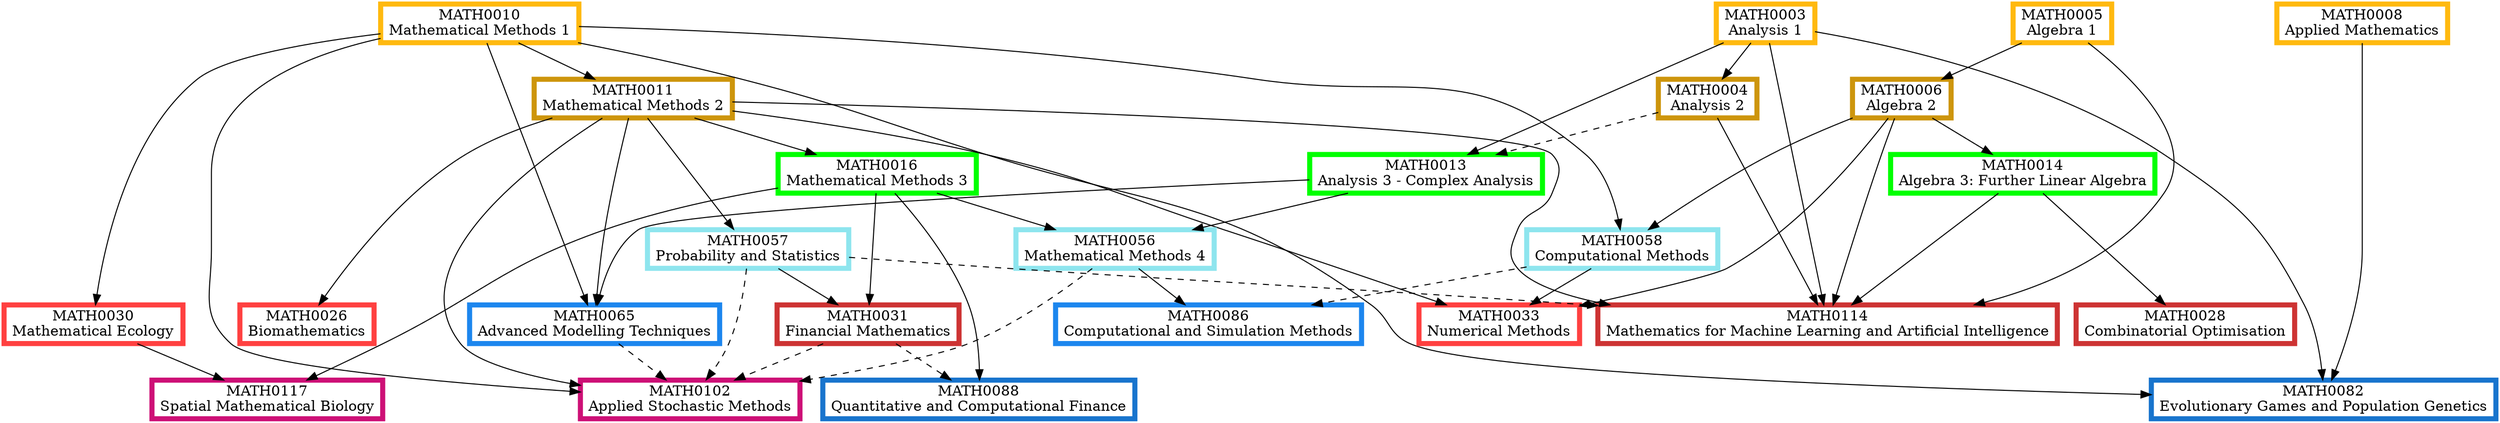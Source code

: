 digraph {
	node [fillcolor=white penwidth=5 shape=box style="filled,bold"]
	subgraph "1.0 1" {
		rank=same
		MATH0010 [label="MATH0010
Mathematical Methods 1" color=darkgoldenrod1 href="https://www.ucl.ac.uk/mathematical-physical-sciences/sites/mathematical_physical_sciences/files/math0010.pdf" tooltip="Year 1, term 1"]
		MATH0008 [label="MATH0008
Applied Mathematics" color=darkgoldenrod1 href="https://www.ucl.ac.uk/mathematical-physical-sciences/sites/mathematical_physical_sciences/files/math0008.pdf" tooltip="Year 1, term 1"]
		MATH0003 [label="MATH0003
Analysis 1" color=darkgoldenrod1 href="https://www.ucl.ac.uk/mathematical-physical-sciences/sites/mathematical_physical_sciences/files/math0003.pdf" tooltip="Year 1, term 1"]
		MATH0005 [label="MATH0005
Algebra 1" color=darkgoldenrod1 href="https://www.ucl.ac.uk/mathematical-physical-sciences/sites/mathematical_physical_sciences/files/math0005.pdf" tooltip="Year 1, term 1"]
	}
	MATH0010 -> MATH0011 [tooltip="required prerequisite"]
	MATH0003 -> MATH0004 [tooltip="required prerequisite"]
	MATH0005 -> MATH0006 [tooltip="required prerequisite"]
	subgraph "1.0 2" {
		rank=same
		MATH0011 [label="MATH0011
Mathematical Methods 2" color=darkgoldenrod3 href="https://www.ucl.ac.uk/mathematical-physical-sciences/sites/mathematical_physical_sciences/files/math0011_2.pdf" tooltip="Year 1, term 2"]
		MATH0004 [label="MATH0004
Analysis 2" color=darkgoldenrod3 href="https://www.ucl.ac.uk/mathematical-physical-sciences/sites/mathematical_physical_sciences/files/math0004.pdf" tooltip="Year 1, term 2"]
		MATH0006 [label="MATH0006
Algebra 2" color=darkgoldenrod3 href="https://www.ucl.ac.uk/mathematical-physical-sciences/sites/mathematical_physical_sciences/files/math0006.pdf" tooltip="Year 1, term 2"]
	}
	MATH0003 -> MATH0013 [tooltip="required prerequisite"]
	MATH0004 -> MATH0013 [style=dashed tooltip="recommended prerequisite"]
	MATH0011 -> MATH0016 [tooltip="required prerequisite"]
	MATH0006 -> MATH0014 [tooltip="required prerequisite"]
	subgraph "2.0 1" {
		rank=same
		MATH0013 [label="MATH0013
Analysis 3 - Complex Analysis" color=green1 href="https://www.ucl.ac.uk/mathematical-physical-sciences/sites/mathematical_physical_sciences/files/math0013.pdf" tooltip="Year 2, term 1"]
		MATH0016 [label="MATH0016
Mathematical Methods 3" color=green1 href="https://www.ucl.ac.uk/mathematical-physical-sciences/sites/mathematical_physical_sciences/files/math0016.pdf" tooltip="Year 2, term 1"]
		MATH0014 [label="MATH0014
Algebra 3: Further Linear Algebra" color=green1 href="https://www.ucl.ac.uk/mathematical-physical-sciences/sites/mathematical_physical_sciences/files/math0014.pdf" tooltip="Year 2, term 1"]
	}
	MATH0013 -> MATH0056 [tooltip="required prerequisite"]
	MATH0016 -> MATH0056 [tooltip="required prerequisite"]
	MATH0011 -> MATH0057 [tooltip="required prerequisite"]
	MATH0010 -> MATH0058 [tooltip="required prerequisite"]
	MATH0006 -> MATH0058 [tooltip="required prerequisite"]
	subgraph "2.5 2" {
		rank=same
		MATH0056 [label="MATH0056
Mathematical Methods 4" color=cadetblue2 href="https://www.ucl.ac.uk/mathematical-physical-sciences/sites/mathematical_physical_sciences/files/math0056.pdf" tooltip="Year 2 or 3, term 2"]
		MATH0057 [label="MATH0057
Probability and Statistics" color=cadetblue2 href="https://www.ucl.ac.uk/mathematical-physical-sciences/sites/mathematical_physical_sciences/files/math0057.pdf" tooltip="Year 2 or 3, term 2"]
		MATH0058 [label="MATH0058
Computational Methods" color=cadetblue2 href="https://www.ucl.ac.uk/mathematical-physical-sciences/sites/mathematical_physical_sciences/files/math0058.pdf" tooltip="Year 2 or 3, term 2"]
	}
	MATH0006 -> MATH0033 [tooltip="required prerequisite"]
	MATH0011 -> MATH0033 [tooltip="required prerequisite"]
	MATH0058 -> MATH0033 [tooltip="required prerequisite"]
	MATH0010 -> MATH0030 [tooltip="required prerequisite"]
	MATH0011 -> MATH0026 [tooltip="required prerequisite"]
	subgraph "3.0 1" {
		rank=same
		MATH0033 [label="MATH0033
Numerical Methods" color=brown1 href="https://www.ucl.ac.uk/mathematical-physical-sciences/sites/mathematical_physical_sciences/files/math0033.pdf" tooltip="Year 3, term 1"]
		MATH0030 [label="MATH0030
Mathematical Ecology" color=brown1 href="https://www.ucl.ac.uk/mathematical-physical-sciences/sites/mathematical_physical_sciences/files/math0030.pdf" tooltip="Year 3, term 1"]
		MATH0026 [label="MATH0026
Biomathematics" color=brown1 href="https://www.ucl.ac.uk/mathematical-physical-sciences/sites/mathematical_physical_sciences/files/math0026.pdf" tooltip="Year 3, term 1"]
	}
	MATH0003 -> MATH0114 [tooltip="required prerequisite"]
	MATH0004 -> MATH0114 [tooltip="required prerequisite"]
	MATH0005 -> MATH0114 [tooltip="required prerequisite"]
	MATH0006 -> MATH0114 [tooltip="required prerequisite"]
	MATH0011 -> MATH0114 [tooltip="required prerequisite"]
	MATH0014 -> MATH0114 [tooltip="required prerequisite"]
	MATH0057 -> MATH0114 [style=dashed tooltip="recommended prerequisite"]
	MATH0014 -> MATH0028 [tooltip="required prerequisite"]
	MATH0016 -> MATH0031 [tooltip="required prerequisite"]
	MATH0057 -> MATH0031 [tooltip="required prerequisite"]
	subgraph "3 2" {
		rank=same
		MATH0114 [label="MATH0114
Mathematics for Machine Learning and Artificial Intelligence" color=brown3 href="https://www.ucl.ac.uk/mathematical-physical-sciences/sites/mathematical_physical_sciences/files/math0114_0.pdf" tooltip="Year 3, term 2"]
		MATH0028 [label="MATH0028
Combinatorial Optimisation" color=brown3 href="https://www.ucl.ac.uk/mathematical-physical-sciences/sites/mathematical_physical_sciences/files/math0028.pdf" tooltip="Year 3, term 2"]
		MATH0031 [label="MATH0031
Financial Mathematics" color=brown3 href="https://www.ucl.ac.uk/mathematical-physical-sciences/sites/mathematical_physical_sciences/files/math0031.pdf" tooltip="Year 3, term 2"]
	}
	MATH0030 -> MATH0117 [tooltip="required prerequisite"]
	MATH0016 -> MATH0117 [tooltip="required prerequisite"]
	MATH0010 -> MATH0102 [tooltip="required prerequisite"]
	MATH0011 -> MATH0102 [tooltip="required prerequisite"]
	MATH0056 -> MATH0102 [style=dashed tooltip="recommended prerequisite"]
	MATH0031 -> MATH0102 [style=dashed tooltip="recommended prerequisite"]
	MATH0065 -> MATH0102 [style=dashed tooltip="recommended prerequisite"]
	MATH0057 -> MATH0102 [style=dashed tooltip="recommended prerequisite"]
	subgraph "3.5 2" {
		rank=same
		MATH0117 [label="MATH0117
Spatial Mathematical Biology" color=deeppink3 href="https://www.ucl.ac.uk/mathematical-physical-sciences/sites/mathematical_physical_sciences/files/math0117.pdf" tooltip="Year 3 or 4, term 2"]
		MATH0102 [label="MATH0102
Applied Stochastic Methods" color=deeppink3 href="https://www.ucl.ac.uk/mathematical-physical-sciences/sites/mathematical_physical_sciences/files/math0102.pdf" tooltip="Year 3 or 4, term 2"]
	}
	MATH0056 -> MATH0086 [tooltip="required prerequisite"]
	MATH0058 -> MATH0086 [style=dashed tooltip="recommended prerequisite"]
	MATH0010 -> MATH0065 [tooltip="required prerequisite"]
	MATH0011 -> MATH0065 [tooltip="required prerequisite"]
	MATH0013 -> MATH0065 [tooltip="required prerequisite"]
	subgraph "4.0 1" {
		rank=same
		MATH0086 [label="MATH0086
Computational and Simulation Methods" color=dodgerblue2 href="https://www.ucl.ac.uk/mathematical-physical-sciences/sites/mathematical_physical_sciences/files/math0086.pdf" tooltip="Year 4, term 1"]
		MATH0065 [label="MATH0065
Advanced Modelling Techniques" color=dodgerblue2 href="https://www.ucl.ac.uk/mathematical-physical-sciences/sites/mathematical_physical_sciences/files/math0065.pdf" tooltip="Year 4, term 1"]
	}
	MATH0016 -> MATH0088 [tooltip="required prerequisite"]
	MATH0031 -> MATH0088 [style=dashed tooltip="recommended prerequisite"]
	MATH0008 -> MATH0082 [tooltip="required prerequisite"]
	MATH0010 -> MATH0082 [tooltip="required prerequisite"]
	MATH0003 -> MATH0082 [tooltip="required prerequisite"]
	subgraph "4.0 2" {
		rank=same
		MATH0088 [label="MATH0088
Quantitative and Computational Finance" color=dodgerblue3 href="https://www.ucl.ac.uk/mathematical-physical-sciences/sites/mathematical_physical_sciences/files/math0088.pdf" tooltip="Year 4, term 2"]
		MATH0082 [label="MATH0082
Evolutionary Games and Population Genetics" color=dodgerblue3 href="https://www.ucl.ac.uk/mathematical-physical-sciences/sites/mathematical_physical_sciences/files/math0082.pdf" tooltip="Year 4, term 2"]
	}
}
